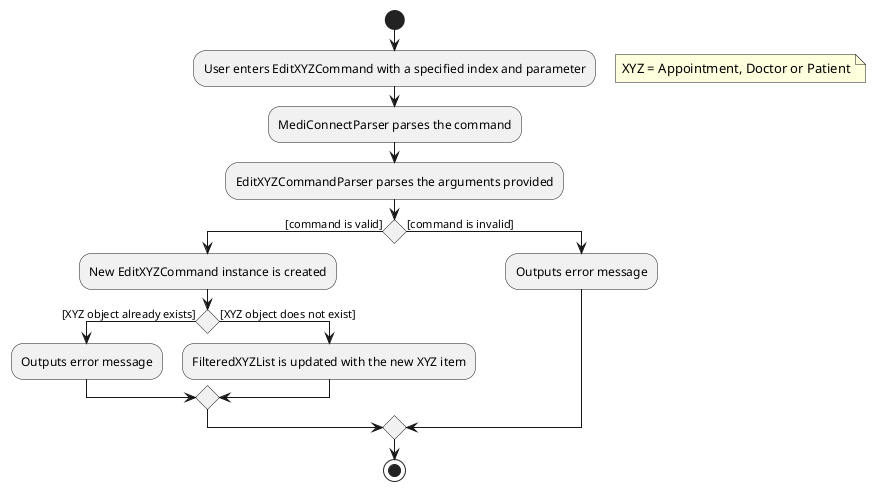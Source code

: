 @startuml
'https://plantuml.com/activity-diagram-beta

start
:User enters EditXYZCommand with a specified index and parameter;
floating note right
    XYZ = Appointment, Doctor or Patient
end note
:MediConnectParser parses the command;
:EditXYZCommandParser parses the arguments provided;
if () then ([command is valid])
  :New EditXYZCommand instance is created;
  if () then ([XYZ object already exists])
    :Outputs error message;
  else ([XYZ object does not exist])
  :FilteredXYZList is updated with the new XYZ item;
  endif
else ([command is invalid])
  :Outputs error message;
endif
stop

@enduml

